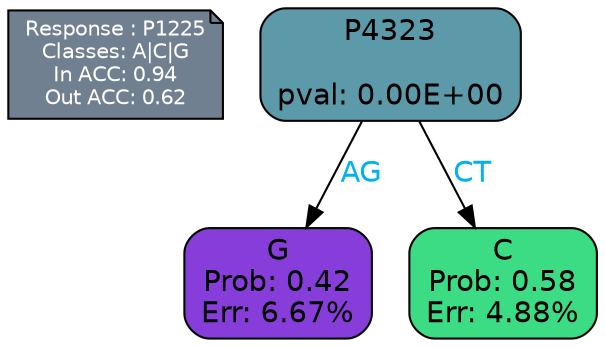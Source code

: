 digraph Tree {
node [shape=box, style="filled, rounded", color="black", fontname=helvetica] ;
graph [ranksep=equally, splines=polylines, bgcolor=transparent, dpi=600] ;
edge [fontname=helvetica] ;
LEGEND [label="Response : P1225
Classes: A|C|G
In ACC: 0.94
Out ACC: 0.62
",shape=note,align=left,style=filled,fillcolor="slategray",fontcolor="white",fontsize=10];1 [label="P4323

pval: 0.00E+00", fillcolor="#5c99a9"] ;
2 [label="G
Prob: 0.42
Err: 6.67%", fillcolor="#873dd9"] ;
3 [label="C
Prob: 0.58
Err: 4.88%", fillcolor="#3cdc85"] ;
1 -> 2 [label="AG",fontcolor=deepskyblue2] ;
1 -> 3 [label="CT",fontcolor=deepskyblue2] ;
{rank = same; 2;3;}{rank = same; LEGEND;1;}}